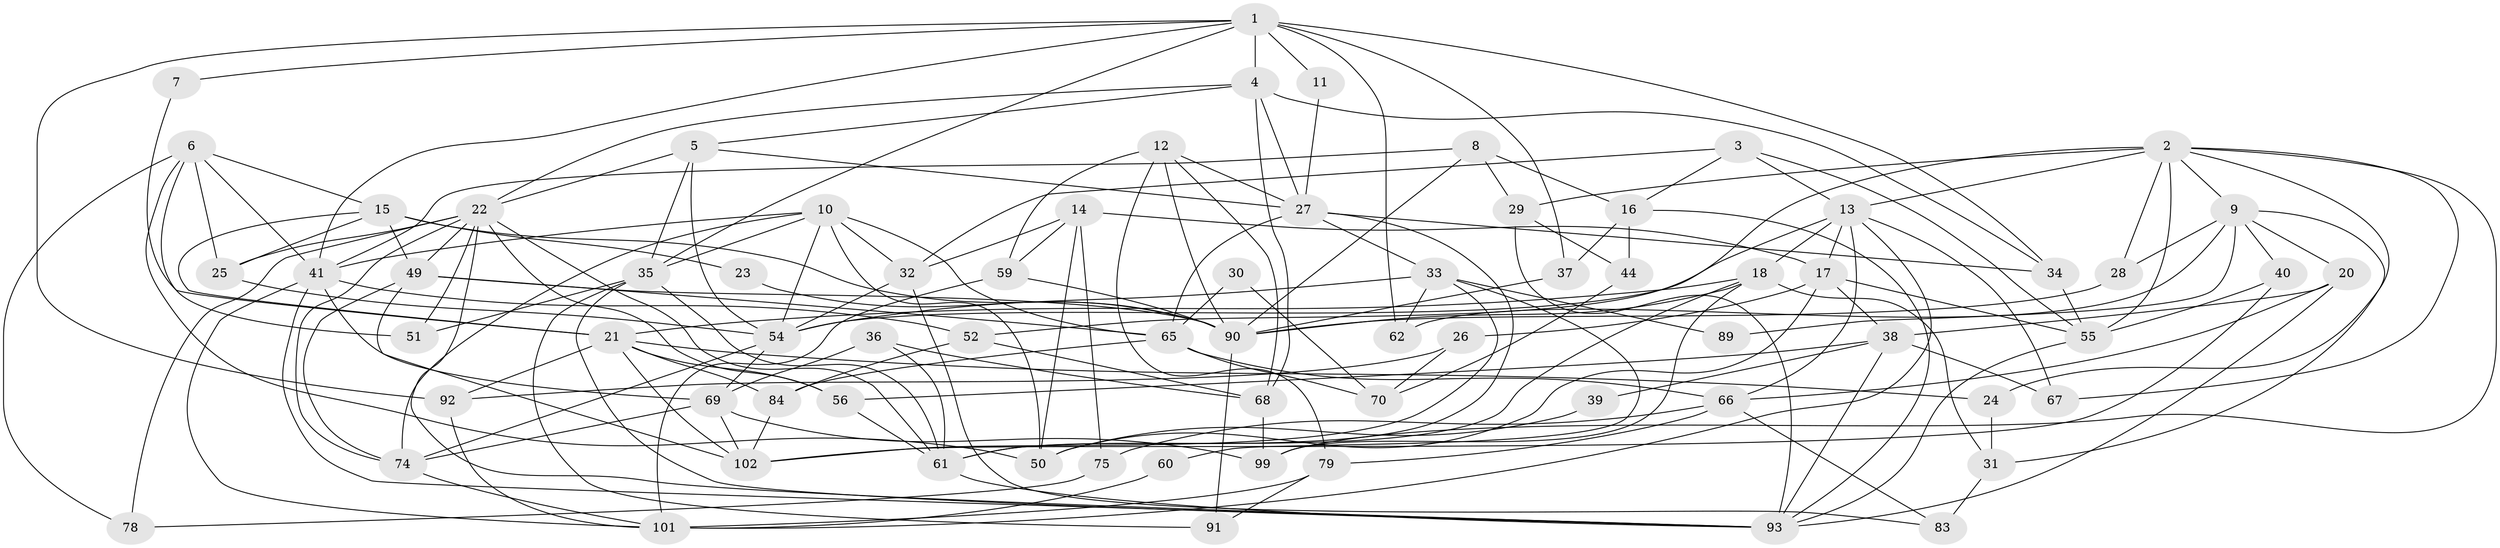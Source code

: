// Generated by graph-tools (version 1.1) at 2025/23/03/03/25 07:23:59]
// undirected, 72 vertices, 179 edges
graph export_dot {
graph [start="1"]
  node [color=gray90,style=filled];
  1 [super="+48"];
  2 [super="+95"];
  3 [super="+108"];
  4 [super="+19"];
  5;
  6 [super="+96"];
  7;
  8;
  9 [super="+45"];
  10 [super="+47"];
  11;
  12 [super="+73"];
  13 [super="+57"];
  14 [super="+64"];
  15 [super="+104"];
  16 [super="+42"];
  17 [super="+80"];
  18 [super="+82"];
  20;
  21 [super="+46"];
  22 [super="+86"];
  23;
  24;
  25;
  26;
  27 [super="+43"];
  28;
  29 [super="+97"];
  30;
  31 [super="+53"];
  32 [super="+85"];
  33 [super="+105"];
  34;
  35 [super="+72"];
  36;
  37;
  38 [super="+71"];
  39;
  40;
  41 [super="+100"];
  44;
  49 [super="+58"];
  50;
  51;
  52;
  54 [super="+107"];
  55 [super="+76"];
  56 [super="+87"];
  59;
  60;
  61 [super="+63"];
  62;
  65 [super="+77"];
  66 [super="+81"];
  67;
  68 [super="+98"];
  69 [super="+88"];
  70;
  74;
  75;
  78;
  79;
  83;
  84 [super="+106"];
  89;
  90 [super="+94"];
  91;
  92;
  93 [super="+109"];
  99;
  101 [super="+103"];
  102;
  1 -- 7;
  1 -- 11;
  1 -- 35;
  1 -- 34;
  1 -- 37;
  1 -- 92;
  1 -- 62;
  1 -- 4;
  1 -- 41;
  2 -- 67;
  2 -- 13;
  2 -- 28;
  2 -- 55;
  2 -- 29;
  2 -- 52;
  2 -- 99;
  2 -- 24;
  2 -- 9;
  3 -- 16;
  3 -- 13;
  3 -- 55;
  3 -- 32;
  4 -- 5;
  4 -- 68;
  4 -- 22;
  4 -- 34;
  4 -- 27;
  5 -- 22;
  5 -- 27;
  5 -- 54;
  5 -- 35;
  6 -- 50;
  6 -- 51;
  6 -- 78;
  6 -- 25;
  6 -- 41;
  6 -- 15;
  7 -- 21;
  8 -- 90;
  8 -- 16;
  8 -- 41;
  8 -- 29;
  9 -- 28;
  9 -- 20;
  9 -- 62;
  9 -- 89;
  9 -- 40;
  9 -- 31;
  10 -- 74;
  10 -- 32;
  10 -- 65;
  10 -- 50;
  10 -- 35;
  10 -- 54;
  10 -- 41;
  11 -- 27;
  12 -- 90;
  12 -- 59 [weight=2];
  12 -- 68;
  12 -- 79;
  12 -- 27;
  13 -- 67;
  13 -- 66;
  13 -- 54;
  13 -- 17;
  13 -- 101;
  13 -- 18;
  14 -- 50;
  14 -- 59;
  14 -- 75;
  14 -- 32;
  14 -- 17;
  15 -- 25;
  15 -- 21;
  15 -- 23;
  15 -- 90;
  15 -- 49;
  16 -- 37;
  16 -- 44;
  16 -- 93;
  17 -- 50;
  17 -- 26;
  17 -- 55;
  17 -- 38;
  18 -- 99;
  18 -- 31;
  18 -- 21;
  18 -- 90;
  18 -- 61;
  20 -- 66;
  20 -- 93;
  20 -- 38;
  21 -- 102;
  21 -- 84;
  21 -- 24;
  21 -- 92;
  21 -- 56;
  22 -- 25;
  22 -- 51;
  22 -- 78;
  22 -- 93;
  22 -- 56;
  22 -- 74;
  22 -- 49;
  22 -- 61;
  23 -- 90;
  24 -- 31;
  25 -- 54;
  26 -- 70;
  26 -- 92;
  27 -- 34;
  27 -- 65;
  27 -- 33;
  27 -- 61;
  28 -- 90;
  29 -- 93;
  29 -- 44;
  30 -- 70;
  30 -- 65;
  31 -- 83;
  32 -- 54;
  32 -- 83;
  33 -- 62;
  33 -- 89;
  33 -- 54;
  33 -- 60;
  33 -- 102;
  34 -- 55;
  35 -- 93;
  35 -- 61;
  35 -- 91;
  35 -- 51;
  36 -- 68;
  36 -- 61;
  36 -- 69;
  37 -- 90;
  38 -- 56;
  38 -- 39;
  38 -- 67;
  38 -- 93;
  39 -- 50;
  40 -- 102;
  40 -- 55;
  41 -- 69;
  41 -- 93;
  41 -- 52;
  41 -- 101;
  44 -- 70;
  49 -- 74;
  49 -- 90;
  49 -- 65;
  49 -- 102;
  52 -- 84;
  52 -- 68;
  54 -- 74;
  54 -- 69;
  55 -- 93;
  56 -- 61;
  59 -- 90;
  59 -- 101;
  60 -- 101;
  61 -- 93;
  65 -- 70;
  65 -- 84;
  65 -- 66;
  66 -- 75;
  66 -- 83;
  66 -- 79;
  68 -- 99;
  69 -- 74;
  69 -- 102;
  69 -- 99;
  74 -- 101;
  75 -- 78;
  79 -- 91;
  79 -- 101;
  84 -- 102;
  90 -- 91;
  92 -- 101;
}
